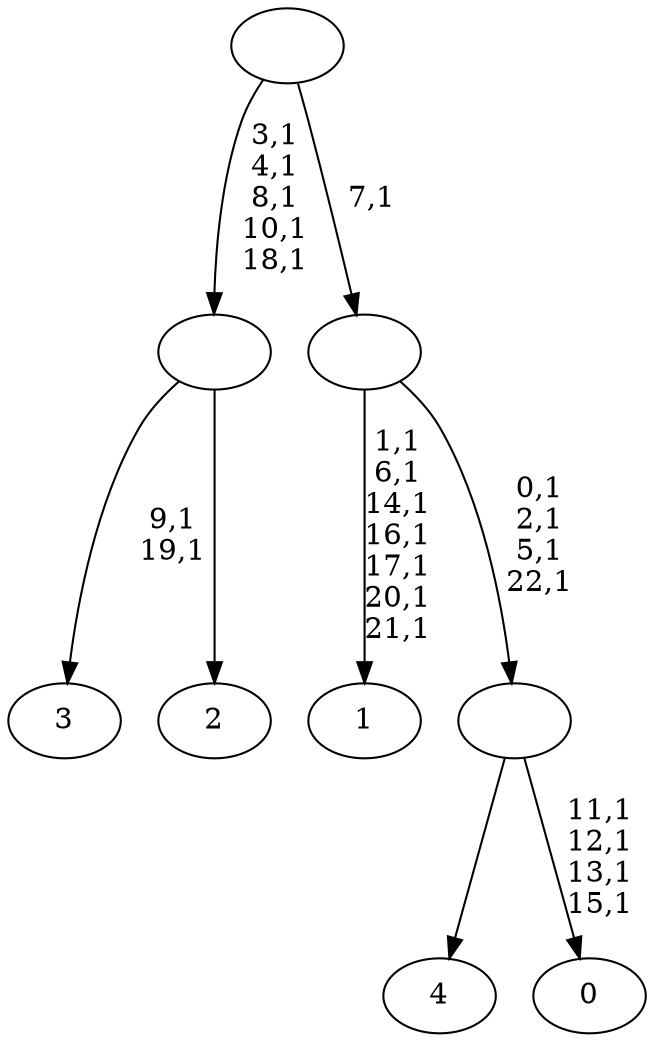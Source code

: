 digraph T {
	28 [label="4"]
	27 [label="3"]
	24 [label="2"]
	23 [label=""]
	18 [label="1"]
	10 [label="0"]
	5 [label=""]
	1 [label=""]
	0 [label=""]
	23 -> 27 [label="9,1\n19,1"]
	23 -> 24 [label=""]
	5 -> 10 [label="11,1\n12,1\n13,1\n15,1"]
	5 -> 28 [label=""]
	1 -> 5 [label="0,1\n2,1\n5,1\n22,1"]
	1 -> 18 [label="1,1\n6,1\n14,1\n16,1\n17,1\n20,1\n21,1"]
	0 -> 23 [label="3,1\n4,1\n8,1\n10,1\n18,1"]
	0 -> 1 [label="7,1"]
}
